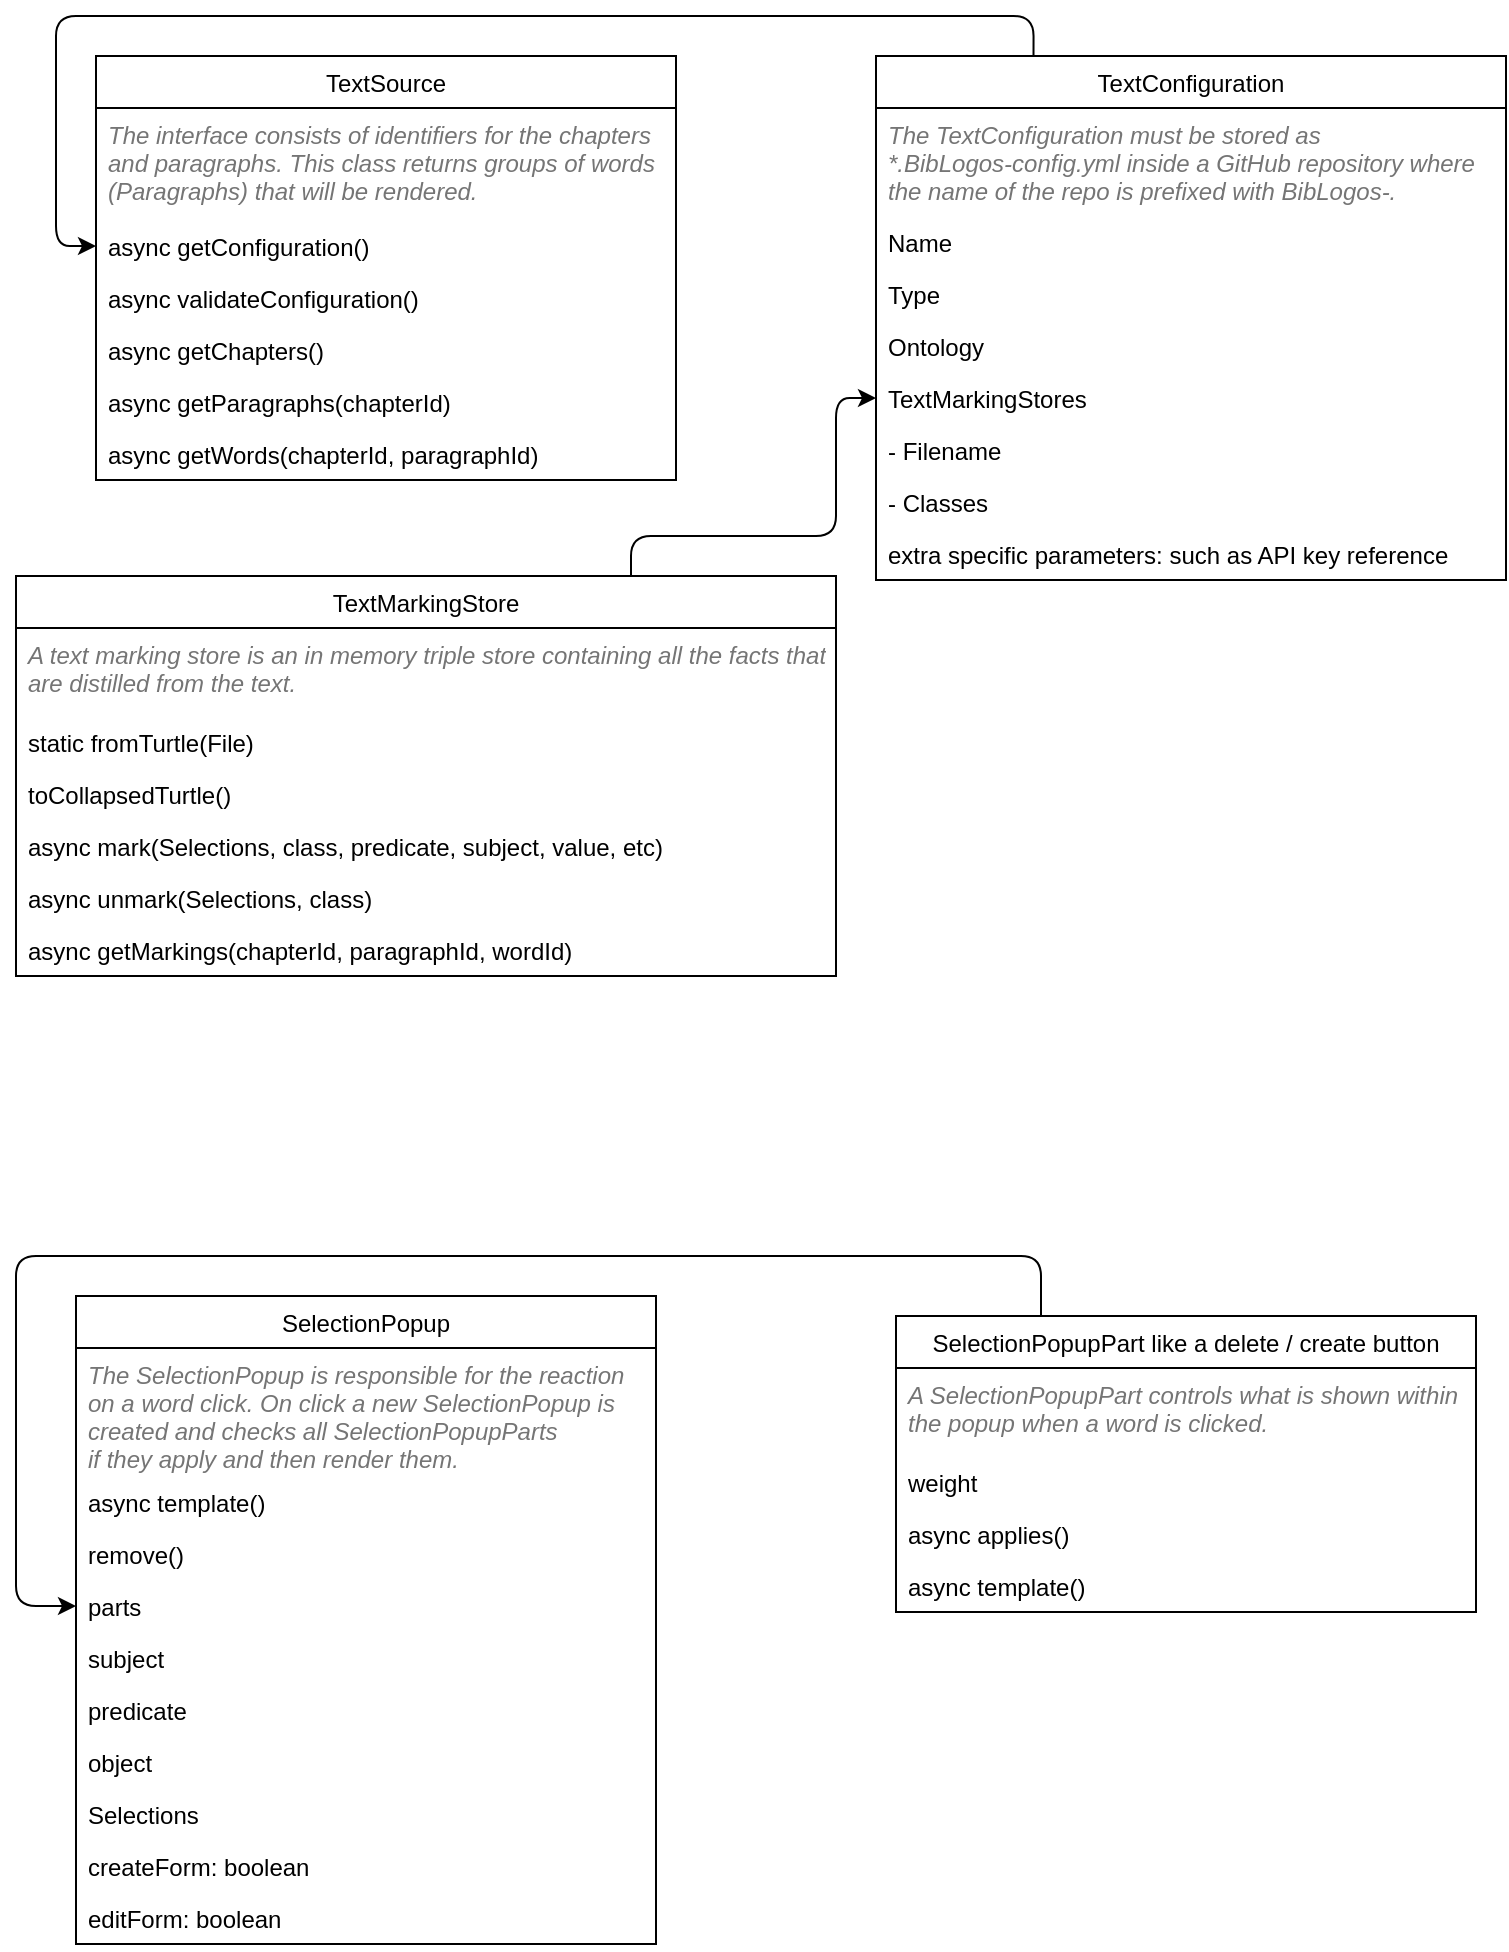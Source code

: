 <mxfile>
    <diagram id="6R63MzzfpdrOzH_FjH09" name="Page-1">
        <mxGraphModel dx="1145" dy="643" grid="1" gridSize="10" guides="1" tooltips="1" connect="1" arrows="1" fold="1" page="1" pageScale="1" pageWidth="850" pageHeight="1100" math="0" shadow="0">
            <root>
                <mxCell id="0"/>
                <mxCell id="1" parent="0"/>
                <mxCell id="6" value="TextSource" style="swimlane;fontStyle=0;childLayout=stackLayout;horizontal=1;startSize=26;horizontalStack=0;resizeParent=1;resizeParentMax=0;resizeLast=0;collapsible=1;marginBottom=0;" vertex="1" parent="1">
                    <mxGeometry x="70" y="60" width="290" height="212" as="geometry">
                        <mxRectangle x="450" y="320" width="50" height="26" as="alternateBounds"/>
                    </mxGeometry>
                </mxCell>
                <mxCell id="11" value="The interface consists of identifiers for the chapters &#10;and paragraphs. This class returns groups of words &#10;(Paragraphs) that will be rendered." style="text;strokeColor=none;fillColor=none;align=left;verticalAlign=top;spacingLeft=4;spacingRight=4;overflow=hidden;rotatable=0;points=[[0,0.5],[1,0.5]];portConstraint=eastwest;fontStyle=2;fontColor=#757575;" vertex="1" parent="6">
                    <mxGeometry y="26" width="290" height="56" as="geometry"/>
                </mxCell>
                <mxCell id="10" value="async getConfiguration()" style="text;strokeColor=none;fillColor=none;align=left;verticalAlign=top;spacingLeft=4;spacingRight=4;overflow=hidden;rotatable=0;points=[[0,0.5],[1,0.5]];portConstraint=eastwest;" vertex="1" parent="6">
                    <mxGeometry y="82" width="290" height="26" as="geometry"/>
                </mxCell>
                <mxCell id="34" value="async validateConfiguration()" style="text;strokeColor=none;fillColor=none;align=left;verticalAlign=top;spacingLeft=4;spacingRight=4;overflow=hidden;rotatable=0;points=[[0,0.5],[1,0.5]];portConstraint=eastwest;" vertex="1" parent="6">
                    <mxGeometry y="108" width="290" height="26" as="geometry"/>
                </mxCell>
                <mxCell id="7" value="async getChapters()" style="text;strokeColor=none;fillColor=none;align=left;verticalAlign=top;spacingLeft=4;spacingRight=4;overflow=hidden;rotatable=0;points=[[0,0.5],[1,0.5]];portConstraint=eastwest;" vertex="1" parent="6">
                    <mxGeometry y="134" width="290" height="26" as="geometry"/>
                </mxCell>
                <mxCell id="8" value="async getParagraphs(chapterId)" style="text;strokeColor=none;fillColor=none;align=left;verticalAlign=top;spacingLeft=4;spacingRight=4;overflow=hidden;rotatable=0;points=[[0,0.5],[1,0.5]];portConstraint=eastwest;" vertex="1" parent="6">
                    <mxGeometry y="160" width="290" height="26" as="geometry"/>
                </mxCell>
                <mxCell id="9" value="async getWords(chapterId, paragraphId)" style="text;strokeColor=none;fillColor=none;align=left;verticalAlign=top;spacingLeft=4;spacingRight=4;overflow=hidden;rotatable=0;points=[[0,0.5],[1,0.5]];portConstraint=eastwest;" vertex="1" parent="6">
                    <mxGeometry y="186" width="290" height="26" as="geometry"/>
                </mxCell>
                <mxCell id="54" style="edgeStyle=orthogonalEdgeStyle;html=1;exitX=0.25;exitY=0;exitDx=0;exitDy=0;entryX=0;entryY=0.5;entryDx=0;entryDy=0;fontColor=#000000;" edge="1" parent="1" source="14" target="10">
                    <mxGeometry relative="1" as="geometry">
                        <Array as="points">
                            <mxPoint x="539" y="40"/>
                            <mxPoint x="50" y="40"/>
                            <mxPoint x="50" y="155"/>
                        </Array>
                    </mxGeometry>
                </mxCell>
                <mxCell id="14" value="TextConfiguration" style="swimlane;fontStyle=0;childLayout=stackLayout;horizontal=1;startSize=26;horizontalStack=0;resizeParent=1;resizeParentMax=0;resizeLast=0;collapsible=1;marginBottom=0;" vertex="1" parent="1">
                    <mxGeometry x="460" y="60" width="315" height="262" as="geometry">
                        <mxRectangle x="450" y="320" width="50" height="26" as="alternateBounds"/>
                    </mxGeometry>
                </mxCell>
                <mxCell id="26" value="The TextConfiguration must be stored as &#10;*.BibLogos-config.yml inside a GitHub repository where&#10;the name of the repo is prefixed with BibLogos-." style="text;strokeColor=none;fillColor=none;align=left;verticalAlign=top;spacingLeft=4;spacingRight=4;overflow=hidden;rotatable=0;points=[[0,0.5],[1,0.5]];portConstraint=eastwest;fontStyle=2;fontColor=#757575;" vertex="1" parent="14">
                    <mxGeometry y="26" width="315" height="54" as="geometry"/>
                </mxCell>
                <mxCell id="25" value="Name" style="text;strokeColor=none;fillColor=none;align=left;verticalAlign=top;spacingLeft=4;spacingRight=4;overflow=hidden;rotatable=0;points=[[0,0.5],[1,0.5]];portConstraint=eastwest;" vertex="1" parent="14">
                    <mxGeometry y="80" width="315" height="26" as="geometry"/>
                </mxCell>
                <mxCell id="23" value="Type" style="text;strokeColor=none;fillColor=none;align=left;verticalAlign=top;spacingLeft=4;spacingRight=4;overflow=hidden;rotatable=0;points=[[0,0.5],[1,0.5]];portConstraint=eastwest;" vertex="1" parent="14">
                    <mxGeometry y="106" width="315" height="26" as="geometry"/>
                </mxCell>
                <mxCell id="15" value="Ontology" style="text;strokeColor=none;fillColor=none;align=left;verticalAlign=top;spacingLeft=4;spacingRight=4;overflow=hidden;rotatable=0;points=[[0,0.5],[1,0.5]];portConstraint=eastwest;" vertex="1" parent="14">
                    <mxGeometry y="132" width="315" height="26" as="geometry"/>
                </mxCell>
                <mxCell id="20" value="TextMarkingStores" style="text;strokeColor=none;fillColor=none;align=left;verticalAlign=top;spacingLeft=4;spacingRight=4;overflow=hidden;rotatable=0;points=[[0,0.5],[1,0.5]];portConstraint=eastwest;" vertex="1" parent="14">
                    <mxGeometry y="158" width="315" height="26" as="geometry"/>
                </mxCell>
                <mxCell id="21" value="- Filename" style="text;strokeColor=none;fillColor=none;align=left;verticalAlign=top;spacingLeft=4;spacingRight=4;overflow=hidden;rotatable=0;points=[[0,0.5],[1,0.5]];portConstraint=eastwest;" vertex="1" parent="14">
                    <mxGeometry y="184" width="315" height="26" as="geometry"/>
                </mxCell>
                <mxCell id="22" value="- Classes" style="text;strokeColor=none;fillColor=none;align=left;verticalAlign=top;spacingLeft=4;spacingRight=4;overflow=hidden;rotatable=0;points=[[0,0.5],[1,0.5]];portConstraint=eastwest;" vertex="1" parent="14">
                    <mxGeometry y="210" width="315" height="26" as="geometry"/>
                </mxCell>
                <mxCell id="24" value="extra specific parameters: such as API key reference" style="text;strokeColor=none;fillColor=none;align=left;verticalAlign=top;spacingLeft=4;spacingRight=4;overflow=hidden;rotatable=0;points=[[0,0.5],[1,0.5]];portConstraint=eastwest;" vertex="1" parent="14">
                    <mxGeometry y="236" width="315" height="26" as="geometry"/>
                </mxCell>
                <mxCell id="53" style="edgeStyle=orthogonalEdgeStyle;html=1;exitX=0.25;exitY=0;exitDx=0;exitDy=0;entryX=0;entryY=0.5;entryDx=0;entryDy=0;fontColor=#000000;" edge="1" parent="1" source="28" target="51">
                    <mxGeometry relative="1" as="geometry">
                        <Array as="points">
                            <mxPoint x="543" y="660"/>
                            <mxPoint x="30" y="660"/>
                            <mxPoint x="30" y="835"/>
                        </Array>
                    </mxGeometry>
                </mxCell>
                <mxCell id="28" value="SelectionPopupPart like a delete / create button" style="swimlane;fontStyle=0;childLayout=stackLayout;horizontal=1;startSize=26;horizontalStack=0;resizeParent=1;resizeParentMax=0;resizeLast=0;collapsible=1;marginBottom=0;" vertex="1" parent="1">
                    <mxGeometry x="470" y="690" width="290" height="148" as="geometry">
                        <mxRectangle x="450" y="320" width="50" height="26" as="alternateBounds"/>
                    </mxGeometry>
                </mxCell>
                <mxCell id="35" value="A SelectionPopupPart controls what is shown within &#10;the popup when a word is clicked. " style="text;strokeColor=none;fillColor=none;align=left;verticalAlign=top;spacingLeft=4;spacingRight=4;overflow=hidden;rotatable=0;points=[[0,0.5],[1,0.5]];portConstraint=eastwest;fontStyle=2;fontColor=#757575;" vertex="1" parent="28">
                    <mxGeometry y="26" width="290" height="44" as="geometry"/>
                </mxCell>
                <mxCell id="45" value="weight" style="text;strokeColor=none;fillColor=none;align=left;verticalAlign=top;spacingLeft=4;spacingRight=4;overflow=hidden;rotatable=0;points=[[0,0.5],[1,0.5]];portConstraint=eastwest;" vertex="1" parent="28">
                    <mxGeometry y="70" width="290" height="26" as="geometry"/>
                </mxCell>
                <mxCell id="30" value="async applies()" style="text;strokeColor=none;fillColor=none;align=left;verticalAlign=top;spacingLeft=4;spacingRight=4;overflow=hidden;rotatable=0;points=[[0,0.5],[1,0.5]];portConstraint=eastwest;" vertex="1" parent="28">
                    <mxGeometry y="96" width="290" height="26" as="geometry"/>
                </mxCell>
                <mxCell id="36" value="async template()" style="text;strokeColor=none;fillColor=none;align=left;verticalAlign=top;spacingLeft=4;spacingRight=4;overflow=hidden;rotatable=0;points=[[0,0.5],[1,0.5]];portConstraint=eastwest;" vertex="1" parent="28">
                    <mxGeometry y="122" width="290" height="26" as="geometry"/>
                </mxCell>
                <mxCell id="58" style="edgeStyle=orthogonalEdgeStyle;html=1;exitX=0.75;exitY=0;exitDx=0;exitDy=0;entryX=0;entryY=0.5;entryDx=0;entryDy=0;fontColor=#000000;" edge="1" parent="1" source="37" target="20">
                    <mxGeometry relative="1" as="geometry">
                        <Array as="points">
                            <mxPoint x="338" y="300"/>
                            <mxPoint x="440" y="300"/>
                            <mxPoint x="440" y="231"/>
                        </Array>
                    </mxGeometry>
                </mxCell>
                <mxCell id="37" value="TextMarkingStore" style="swimlane;fontStyle=0;childLayout=stackLayout;horizontal=1;startSize=26;horizontalStack=0;resizeParent=1;resizeParentMax=0;resizeLast=0;collapsible=1;marginBottom=0;" vertex="1" parent="1">
                    <mxGeometry x="30" y="320" width="410" height="200" as="geometry">
                        <mxRectangle x="450" y="320" width="50" height="26" as="alternateBounds"/>
                    </mxGeometry>
                </mxCell>
                <mxCell id="55" value="A text marking store is an in memory triple store containing all the facts that &#10;are distilled from the text." style="text;strokeColor=none;fillColor=none;align=left;verticalAlign=top;spacingLeft=4;spacingRight=4;overflow=hidden;rotatable=0;points=[[0,0.5],[1,0.5]];portConstraint=eastwest;fontStyle=2;fontColor=#757575;" vertex="1" parent="37">
                    <mxGeometry y="26" width="410" height="44" as="geometry"/>
                </mxCell>
                <mxCell id="57" value="static fromTurtle(File)" style="text;strokeColor=none;fillColor=none;align=left;verticalAlign=top;spacingLeft=4;spacingRight=4;overflow=hidden;rotatable=0;points=[[0,0.5],[1,0.5]];portConstraint=eastwest;" vertex="1" parent="37">
                    <mxGeometry y="70" width="410" height="26" as="geometry"/>
                </mxCell>
                <mxCell id="56" value="toCollapsedTurtle()" style="text;strokeColor=none;fillColor=none;align=left;verticalAlign=top;spacingLeft=4;spacingRight=4;overflow=hidden;rotatable=0;points=[[0,0.5],[1,0.5]];portConstraint=eastwest;" vertex="1" parent="37">
                    <mxGeometry y="96" width="410" height="26" as="geometry"/>
                </mxCell>
                <mxCell id="39" value="async mark(Selections, class, predicate, subject, value, etc)" style="text;strokeColor=none;fillColor=none;align=left;verticalAlign=top;spacingLeft=4;spacingRight=4;overflow=hidden;rotatable=0;points=[[0,0.5],[1,0.5]];portConstraint=eastwest;" vertex="1" parent="37">
                    <mxGeometry y="122" width="410" height="26" as="geometry"/>
                </mxCell>
                <mxCell id="44" value="async unmark(Selections, class)" style="text;strokeColor=none;fillColor=none;align=left;verticalAlign=top;spacingLeft=4;spacingRight=4;overflow=hidden;rotatable=0;points=[[0,0.5],[1,0.5]];portConstraint=eastwest;" vertex="1" parent="37">
                    <mxGeometry y="148" width="410" height="26" as="geometry"/>
                </mxCell>
                <mxCell id="59" value="async getMarkings(chapterId, paragraphId, wordId)" style="text;strokeColor=none;fillColor=none;align=left;verticalAlign=top;spacingLeft=4;spacingRight=4;overflow=hidden;rotatable=0;points=[[0,0.5],[1,0.5]];portConstraint=eastwest;" vertex="1" parent="37">
                    <mxGeometry y="174" width="410" height="26" as="geometry"/>
                </mxCell>
                <mxCell id="46" value="SelectionPopup" style="swimlane;fontStyle=0;childLayout=stackLayout;horizontal=1;startSize=26;horizontalStack=0;resizeParent=1;resizeParentMax=0;resizeLast=0;collapsible=1;marginBottom=0;" vertex="1" parent="1">
                    <mxGeometry x="60" y="680" width="290" height="324" as="geometry">
                        <mxRectangle x="450" y="320" width="50" height="26" as="alternateBounds"/>
                    </mxGeometry>
                </mxCell>
                <mxCell id="47" value="The SelectionPopup is responsible for the reaction&#10;on a word click. On click a new SelectionPopup is&#10;created and checks all SelectionPopupParts&#10;if they apply and then render them." style="text;strokeColor=none;fillColor=none;align=left;verticalAlign=top;spacingLeft=4;spacingRight=4;overflow=hidden;rotatable=0;points=[[0,0.5],[1,0.5]];portConstraint=eastwest;fontStyle=2;fontColor=#757575;" vertex="1" parent="46">
                    <mxGeometry y="26" width="290" height="64" as="geometry"/>
                </mxCell>
                <mxCell id="50" value="async template()" style="text;strokeColor=none;fillColor=none;align=left;verticalAlign=top;spacingLeft=4;spacingRight=4;overflow=hidden;rotatable=0;points=[[0,0.5],[1,0.5]];portConstraint=eastwest;" vertex="1" parent="46">
                    <mxGeometry y="90" width="290" height="26" as="geometry"/>
                </mxCell>
                <mxCell id="48" value="remove()" style="text;strokeColor=none;fillColor=none;align=left;verticalAlign=top;spacingLeft=4;spacingRight=4;overflow=hidden;rotatable=0;points=[[0,0.5],[1,0.5]];portConstraint=eastwest;" vertex="1" parent="46">
                    <mxGeometry y="116" width="290" height="26" as="geometry"/>
                </mxCell>
                <mxCell id="51" value="parts" style="text;strokeColor=none;fillColor=none;align=left;verticalAlign=top;spacingLeft=4;spacingRight=4;overflow=hidden;rotatable=0;points=[[0,0.5],[1,0.5]];portConstraint=eastwest;" vertex="1" parent="46">
                    <mxGeometry y="142" width="290" height="26" as="geometry"/>
                </mxCell>
                <mxCell id="61" value="subject" style="text;strokeColor=none;fillColor=none;align=left;verticalAlign=top;spacingLeft=4;spacingRight=4;overflow=hidden;rotatable=0;points=[[0,0.5],[1,0.5]];portConstraint=eastwest;" vertex="1" parent="46">
                    <mxGeometry y="168" width="290" height="26" as="geometry"/>
                </mxCell>
                <mxCell id="62" value="predicate" style="text;strokeColor=none;fillColor=none;align=left;verticalAlign=top;spacingLeft=4;spacingRight=4;overflow=hidden;rotatable=0;points=[[0,0.5],[1,0.5]];portConstraint=eastwest;" vertex="1" parent="46">
                    <mxGeometry y="194" width="290" height="26" as="geometry"/>
                </mxCell>
                <mxCell id="64" value="object" style="text;strokeColor=none;fillColor=none;align=left;verticalAlign=top;spacingLeft=4;spacingRight=4;overflow=hidden;rotatable=0;points=[[0,0.5],[1,0.5]];portConstraint=eastwest;" vertex="1" parent="46">
                    <mxGeometry y="220" width="290" height="26" as="geometry"/>
                </mxCell>
                <mxCell id="63" value="Selections" style="text;strokeColor=none;fillColor=none;align=left;verticalAlign=top;spacingLeft=4;spacingRight=4;overflow=hidden;rotatable=0;points=[[0,0.5],[1,0.5]];portConstraint=eastwest;" vertex="1" parent="46">
                    <mxGeometry y="246" width="290" height="26" as="geometry"/>
                </mxCell>
                <mxCell id="65" value="createForm: boolean" style="text;strokeColor=none;fillColor=none;align=left;verticalAlign=top;spacingLeft=4;spacingRight=4;overflow=hidden;rotatable=0;points=[[0,0.5],[1,0.5]];portConstraint=eastwest;" vertex="1" parent="46">
                    <mxGeometry y="272" width="290" height="26" as="geometry"/>
                </mxCell>
                <mxCell id="66" value="editForm: boolean" style="text;strokeColor=none;fillColor=none;align=left;verticalAlign=top;spacingLeft=4;spacingRight=4;overflow=hidden;rotatable=0;points=[[0,0.5],[1,0.5]];portConstraint=eastwest;" vertex="1" parent="46">
                    <mxGeometry y="298" width="290" height="26" as="geometry"/>
                </mxCell>
            </root>
        </mxGraphModel>
    </diagram>
</mxfile>